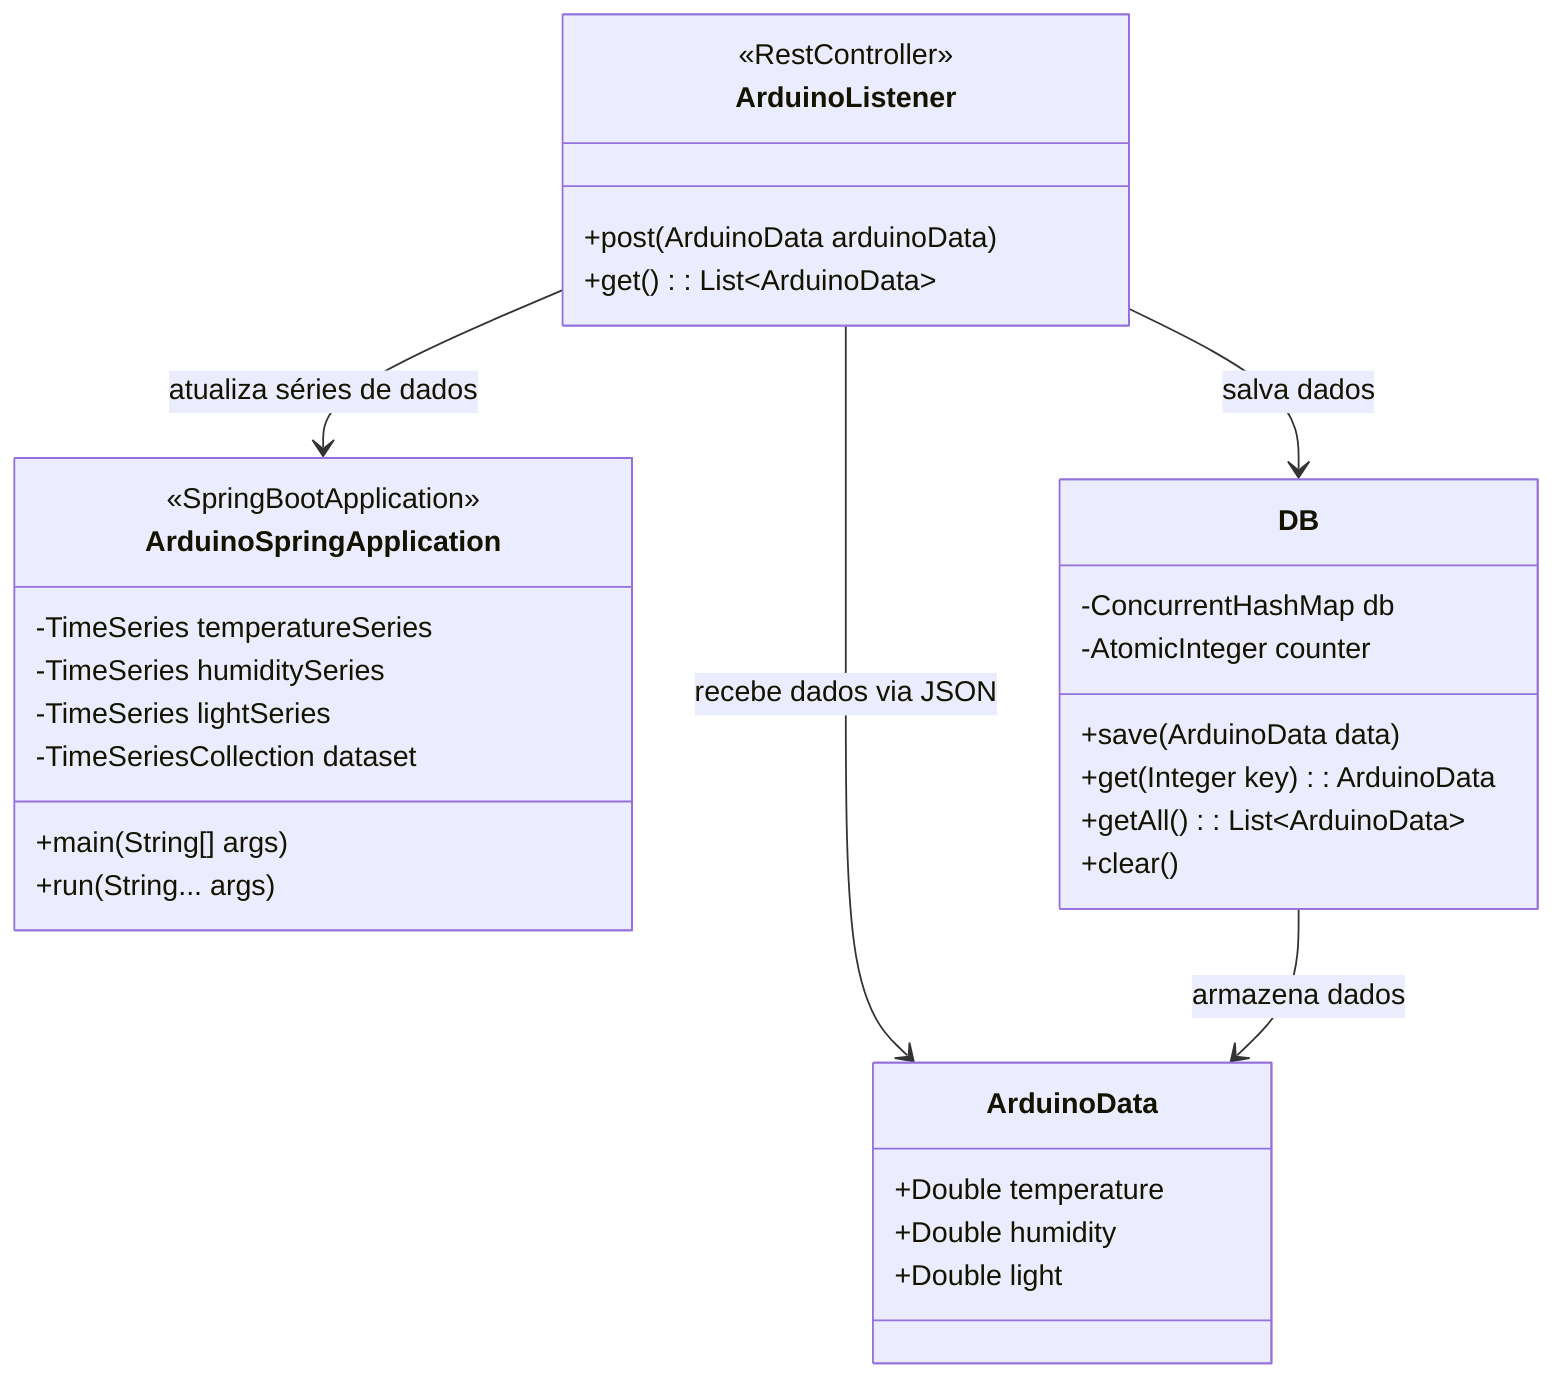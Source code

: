 classDiagram
    class ArduinoSpringApplication {
        <<SpringBootApplication>>
        +main(String[] args)
        +run(String... args)
        -TimeSeries temperatureSeries
        -TimeSeries humiditySeries
        -TimeSeries lightSeries
        -TimeSeriesCollection dataset
    }

    class ArduinoListener {
        <<RestController>>
        +post(ArduinoData arduinoData)
        +get(): List~ArduinoData~
    }

    class DB {
        -ConcurrentHashMap<Integer, ArduinoData> db
        -AtomicInteger counter
        +save(ArduinoData data)
        +get(Integer key): ArduinoData
        +getAll(): List~ArduinoData~
        +clear()
    }

    class ArduinoData {
        +Double temperature
        +Double humidity
        +Double light
    }

    ArduinoListener --> ArduinoSpringApplication: atualiza séries de dados
    ArduinoListener --> ArduinoData: recebe dados via JSON
    ArduinoListener --> DB: salva dados
    DB --> ArduinoData: armazena dados